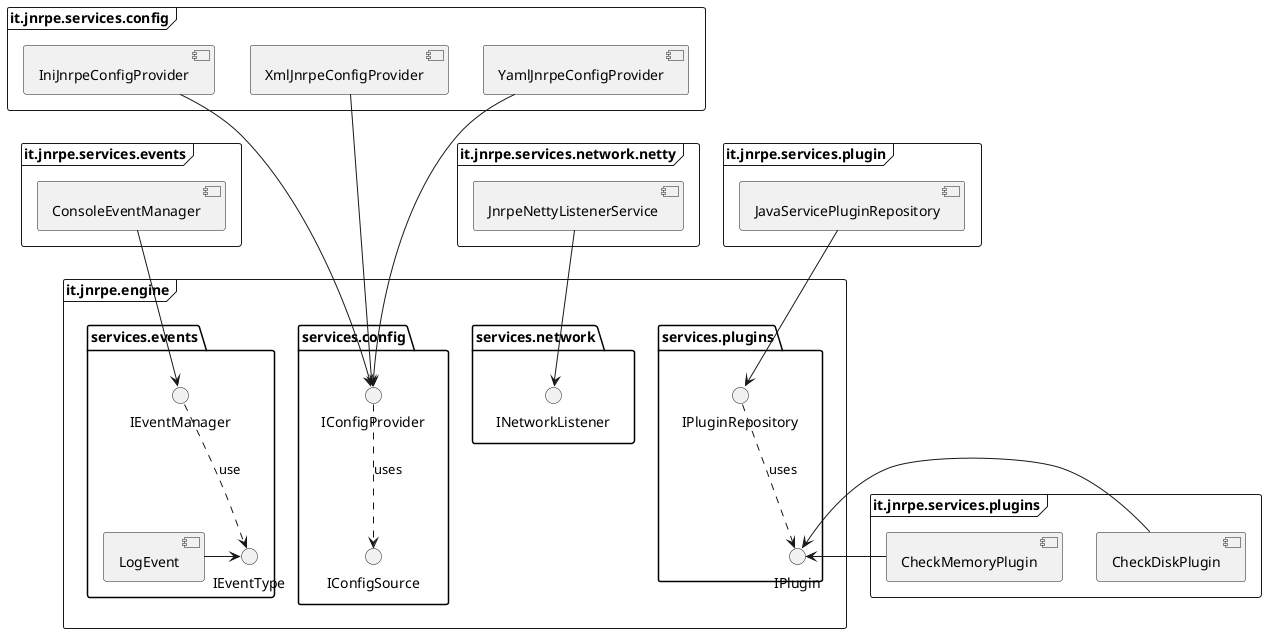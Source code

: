 @startuml

frame it.jnrpe.engine {
    package services.events {
        () IEventManager
        () IEventType
        IEventManager ..> IEventType : use
        [LogEvent] -> IEventType
    }

    package services.config {
        () IConfigProvider
        () IConfigSource
        IConfigProvider ..> IConfigSource : uses
    }

    package services.network {
        () INetworkListener
    }

    package services.plugins {
        () IPlugin
        () IPluginRepository
        IPluginRepository ..> IPlugin : uses
    }
}

frame it.jnrpe.services.events {
    [ConsoleEventManager] --> IEventManager
}

frame it.jnrpe.services.config {
    [IniJnrpeConfigProvider] ---> IConfigProvider
    [XmlJnrpeConfigProvider] ---> IConfigProvider
    [YamlJnrpeConfigProvider] ---> IConfigProvider
}

frame it.jnrpe.services.network.netty {
    [JnrpeNettyListenerService] --> INetworkListener
}

frame it.jnrpe.services.plugin {
    [JavaServicePluginRepository] --> IPluginRepository
}

frame it.jnrpe.services.plugins {
    [CheckDiskPlugin] -> IPlugin
    [CheckMemoryPlugin] -> IPlugin
}

@enduml
